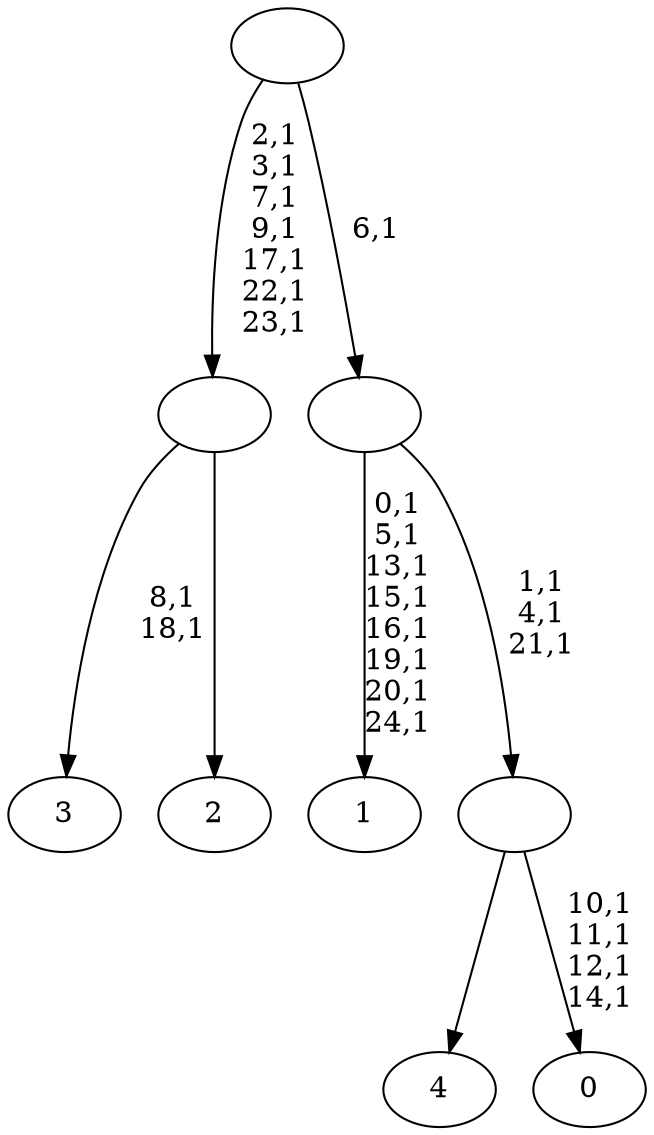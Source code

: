digraph T {
	30 [label="4"]
	29 [label="3"]
	26 [label="2"]
	25 [label=""]
	18 [label="1"]
	9 [label="0"]
	4 [label=""]
	1 [label=""]
	0 [label=""]
	25 -> 29 [label="8,1\n18,1"]
	25 -> 26 [label=""]
	4 -> 9 [label="10,1\n11,1\n12,1\n14,1"]
	4 -> 30 [label=""]
	1 -> 4 [label="1,1\n4,1\n21,1"]
	1 -> 18 [label="0,1\n5,1\n13,1\n15,1\n16,1\n19,1\n20,1\n24,1"]
	0 -> 25 [label="2,1\n3,1\n7,1\n9,1\n17,1\n22,1\n23,1"]
	0 -> 1 [label="6,1"]
}
